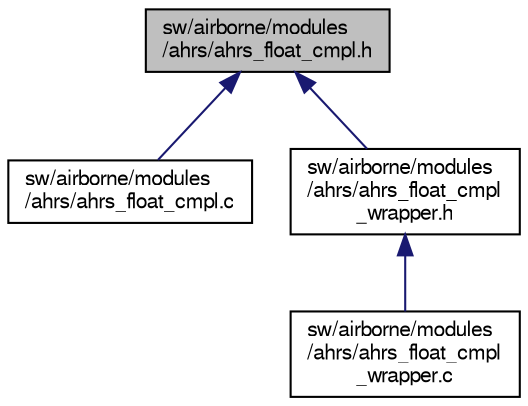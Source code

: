 digraph "sw/airborne/modules/ahrs/ahrs_float_cmpl.h"
{
  edge [fontname="FreeSans",fontsize="10",labelfontname="FreeSans",labelfontsize="10"];
  node [fontname="FreeSans",fontsize="10",shape=record];
  Node1 [label="sw/airborne/modules\l/ahrs/ahrs_float_cmpl.h",height=0.2,width=0.4,color="black", fillcolor="grey75", style="filled", fontcolor="black"];
  Node1 -> Node2 [dir="back",color="midnightblue",fontsize="10",style="solid",fontname="FreeSans"];
  Node2 [label="sw/airborne/modules\l/ahrs/ahrs_float_cmpl.c",height=0.2,width=0.4,color="black", fillcolor="white", style="filled",URL="$ahrs__float__cmpl_8c.html",tooltip="Complementary filter in float to estimate the attitude, heading and gyro bias. "];
  Node1 -> Node3 [dir="back",color="midnightblue",fontsize="10",style="solid",fontname="FreeSans"];
  Node3 [label="sw/airborne/modules\l/ahrs/ahrs_float_cmpl\l_wrapper.h",height=0.2,width=0.4,color="black", fillcolor="white", style="filled",URL="$ahrs__float__cmpl__wrapper_8h.html",tooltip="Paparazzi specific wrapper to run floating point complementary filter. "];
  Node3 -> Node4 [dir="back",color="midnightblue",fontsize="10",style="solid",fontname="FreeSans"];
  Node4 [label="sw/airborne/modules\l/ahrs/ahrs_float_cmpl\l_wrapper.c",height=0.2,width=0.4,color="black", fillcolor="white", style="filled",URL="$ahrs__float__cmpl__wrapper_8c.html",tooltip="Paparazzi specific wrapper to run floating point complementary filter. "];
}

